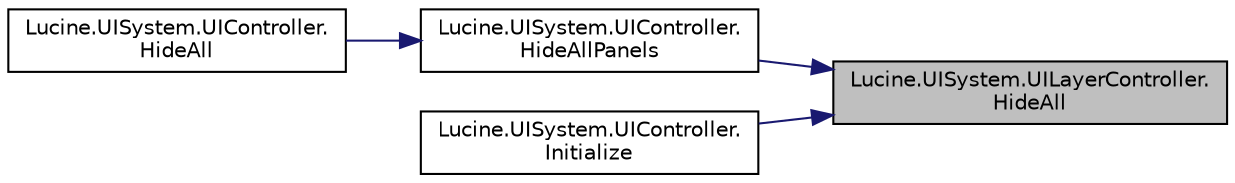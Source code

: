 digraph "Lucine.UISystem.UILayerController.HideAll"
{
 // LATEX_PDF_SIZE
  edge [fontname="Helvetica",fontsize="10",labelfontname="Helvetica",labelfontsize="10"];
  node [fontname="Helvetica",fontsize="10",shape=record];
  rankdir="RL";
  Node1 [label="Lucine.UISystem.UILayerController.\lHideAll",height=0.2,width=0.4,color="black", fillcolor="grey75", style="filled", fontcolor="black",tooltip="Hide all screens of the layer animating them or not depending of parameter"];
  Node1 -> Node2 [dir="back",color="midnightblue",fontsize="10",style="solid",fontname="Helvetica"];
  Node2 [label="Lucine.UISystem.UIController.\lHideAllPanels",height=0.2,width=0.4,color="black", fillcolor="white", style="filled",URL="$class_lucine_1_1_u_i_system_1_1_u_i_controller.html#ad4795e18d43e537a817e80d2e70ce1f0",tooltip=" "];
  Node2 -> Node3 [dir="back",color="midnightblue",fontsize="10",style="solid",fontname="Helvetica"];
  Node3 [label="Lucine.UISystem.UIController.\lHideAll",height=0.2,width=0.4,color="black", fillcolor="white", style="filled",URL="$class_lucine_1_1_u_i_system_1_1_u_i_controller.html#a566e43db28b25120f6633183210fe0a0",tooltip=" "];
  Node1 -> Node4 [dir="back",color="midnightblue",fontsize="10",style="solid",fontname="Helvetica"];
  Node4 [label="Lucine.UISystem.UIController.\lInitialize",height=0.2,width=0.4,color="black", fillcolor="white", style="filled",URL="$class_lucine_1_1_u_i_system_1_1_u_i_controller.html#ab7ad652154253f753f088bf38005c803",tooltip=" "];
}
